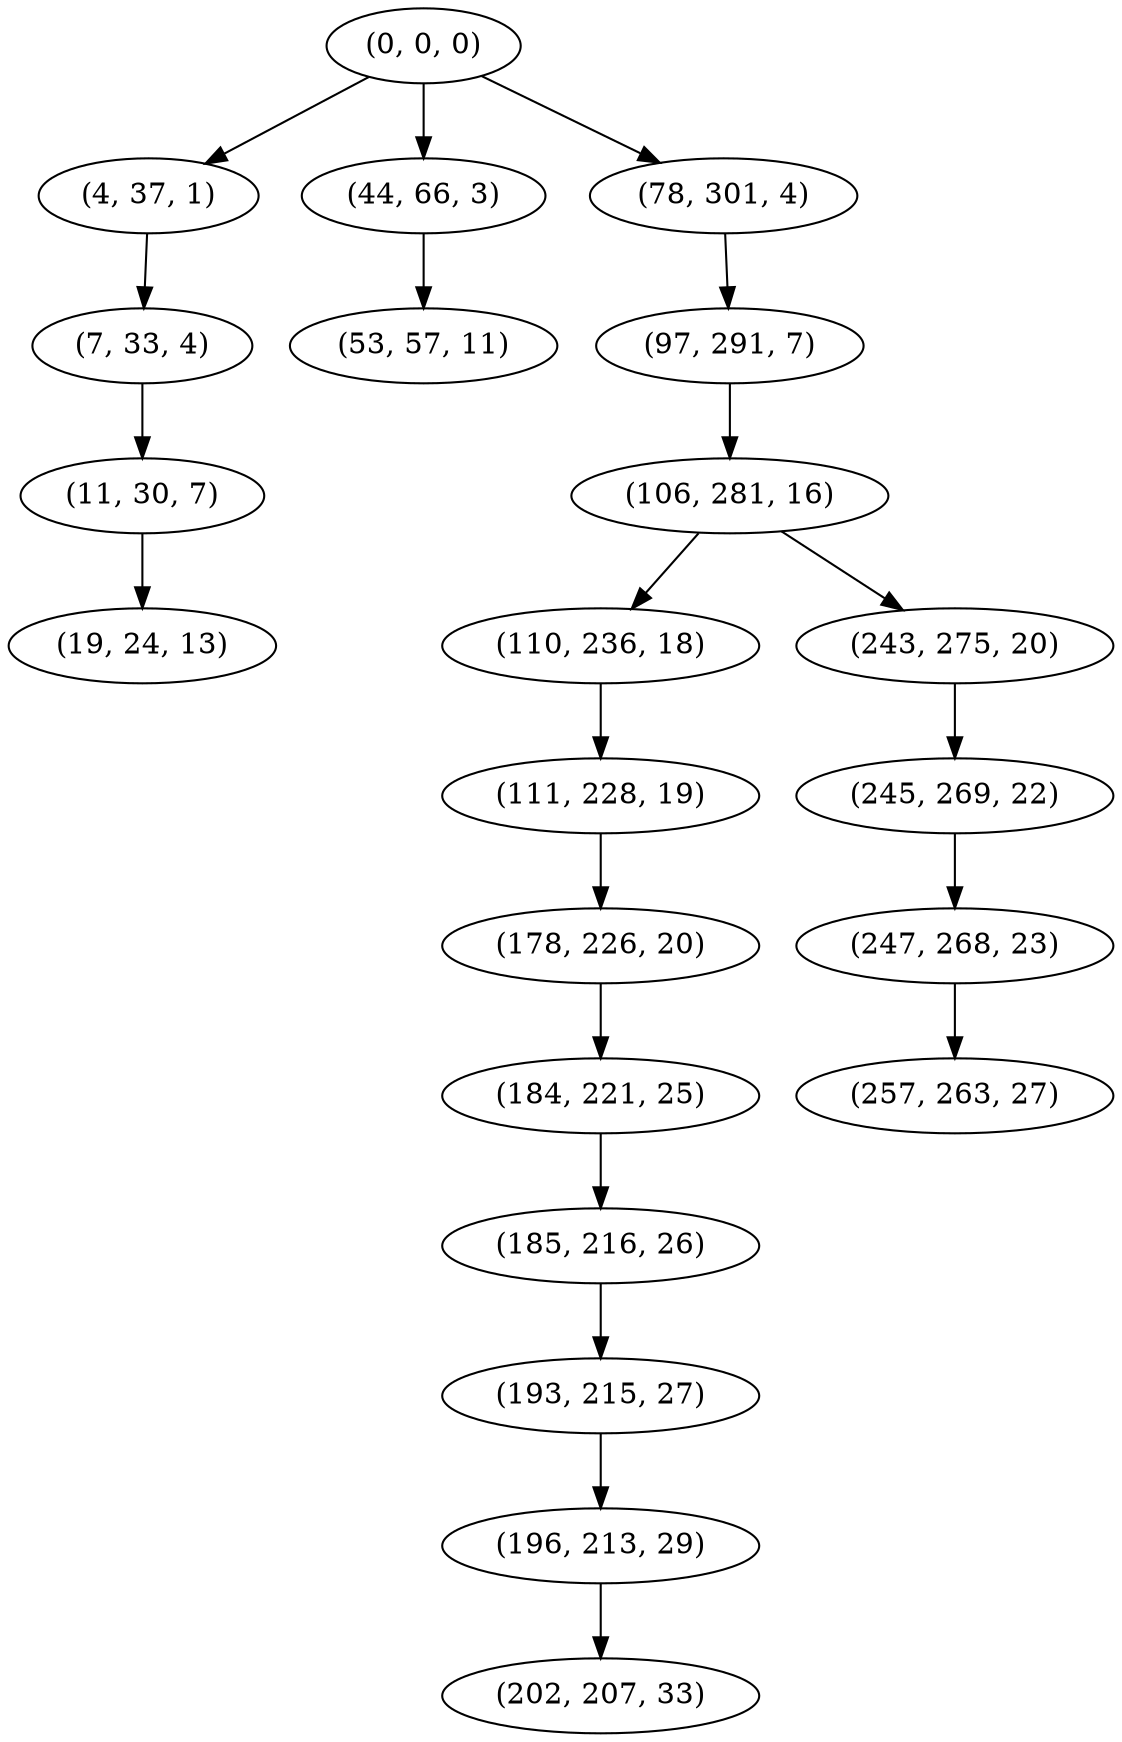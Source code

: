 digraph tree {
    "(0, 0, 0)";
    "(4, 37, 1)";
    "(7, 33, 4)";
    "(11, 30, 7)";
    "(19, 24, 13)";
    "(44, 66, 3)";
    "(53, 57, 11)";
    "(78, 301, 4)";
    "(97, 291, 7)";
    "(106, 281, 16)";
    "(110, 236, 18)";
    "(111, 228, 19)";
    "(178, 226, 20)";
    "(184, 221, 25)";
    "(185, 216, 26)";
    "(193, 215, 27)";
    "(196, 213, 29)";
    "(202, 207, 33)";
    "(243, 275, 20)";
    "(245, 269, 22)";
    "(247, 268, 23)";
    "(257, 263, 27)";
    "(0, 0, 0)" -> "(4, 37, 1)";
    "(0, 0, 0)" -> "(44, 66, 3)";
    "(0, 0, 0)" -> "(78, 301, 4)";
    "(4, 37, 1)" -> "(7, 33, 4)";
    "(7, 33, 4)" -> "(11, 30, 7)";
    "(11, 30, 7)" -> "(19, 24, 13)";
    "(44, 66, 3)" -> "(53, 57, 11)";
    "(78, 301, 4)" -> "(97, 291, 7)";
    "(97, 291, 7)" -> "(106, 281, 16)";
    "(106, 281, 16)" -> "(110, 236, 18)";
    "(106, 281, 16)" -> "(243, 275, 20)";
    "(110, 236, 18)" -> "(111, 228, 19)";
    "(111, 228, 19)" -> "(178, 226, 20)";
    "(178, 226, 20)" -> "(184, 221, 25)";
    "(184, 221, 25)" -> "(185, 216, 26)";
    "(185, 216, 26)" -> "(193, 215, 27)";
    "(193, 215, 27)" -> "(196, 213, 29)";
    "(196, 213, 29)" -> "(202, 207, 33)";
    "(243, 275, 20)" -> "(245, 269, 22)";
    "(245, 269, 22)" -> "(247, 268, 23)";
    "(247, 268, 23)" -> "(257, 263, 27)";
}
